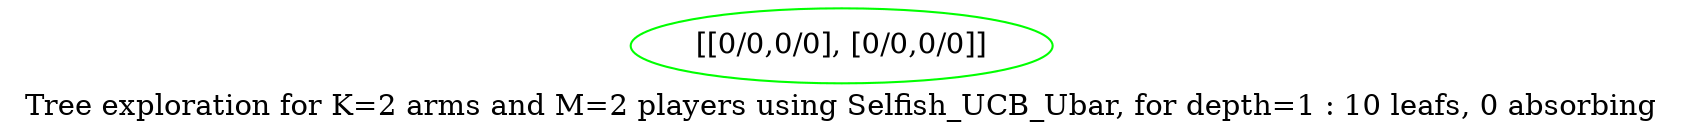 digraph {
	overlap=false
	label="Tree exploration for K=2 arms and M=2 players using Selfish_UCB_Ubar, for depth=1 : 10 leafs, 0 absorbing"
	0 [label="[[0/0,0/0], [0/0,0/0]]" color=green]
}
